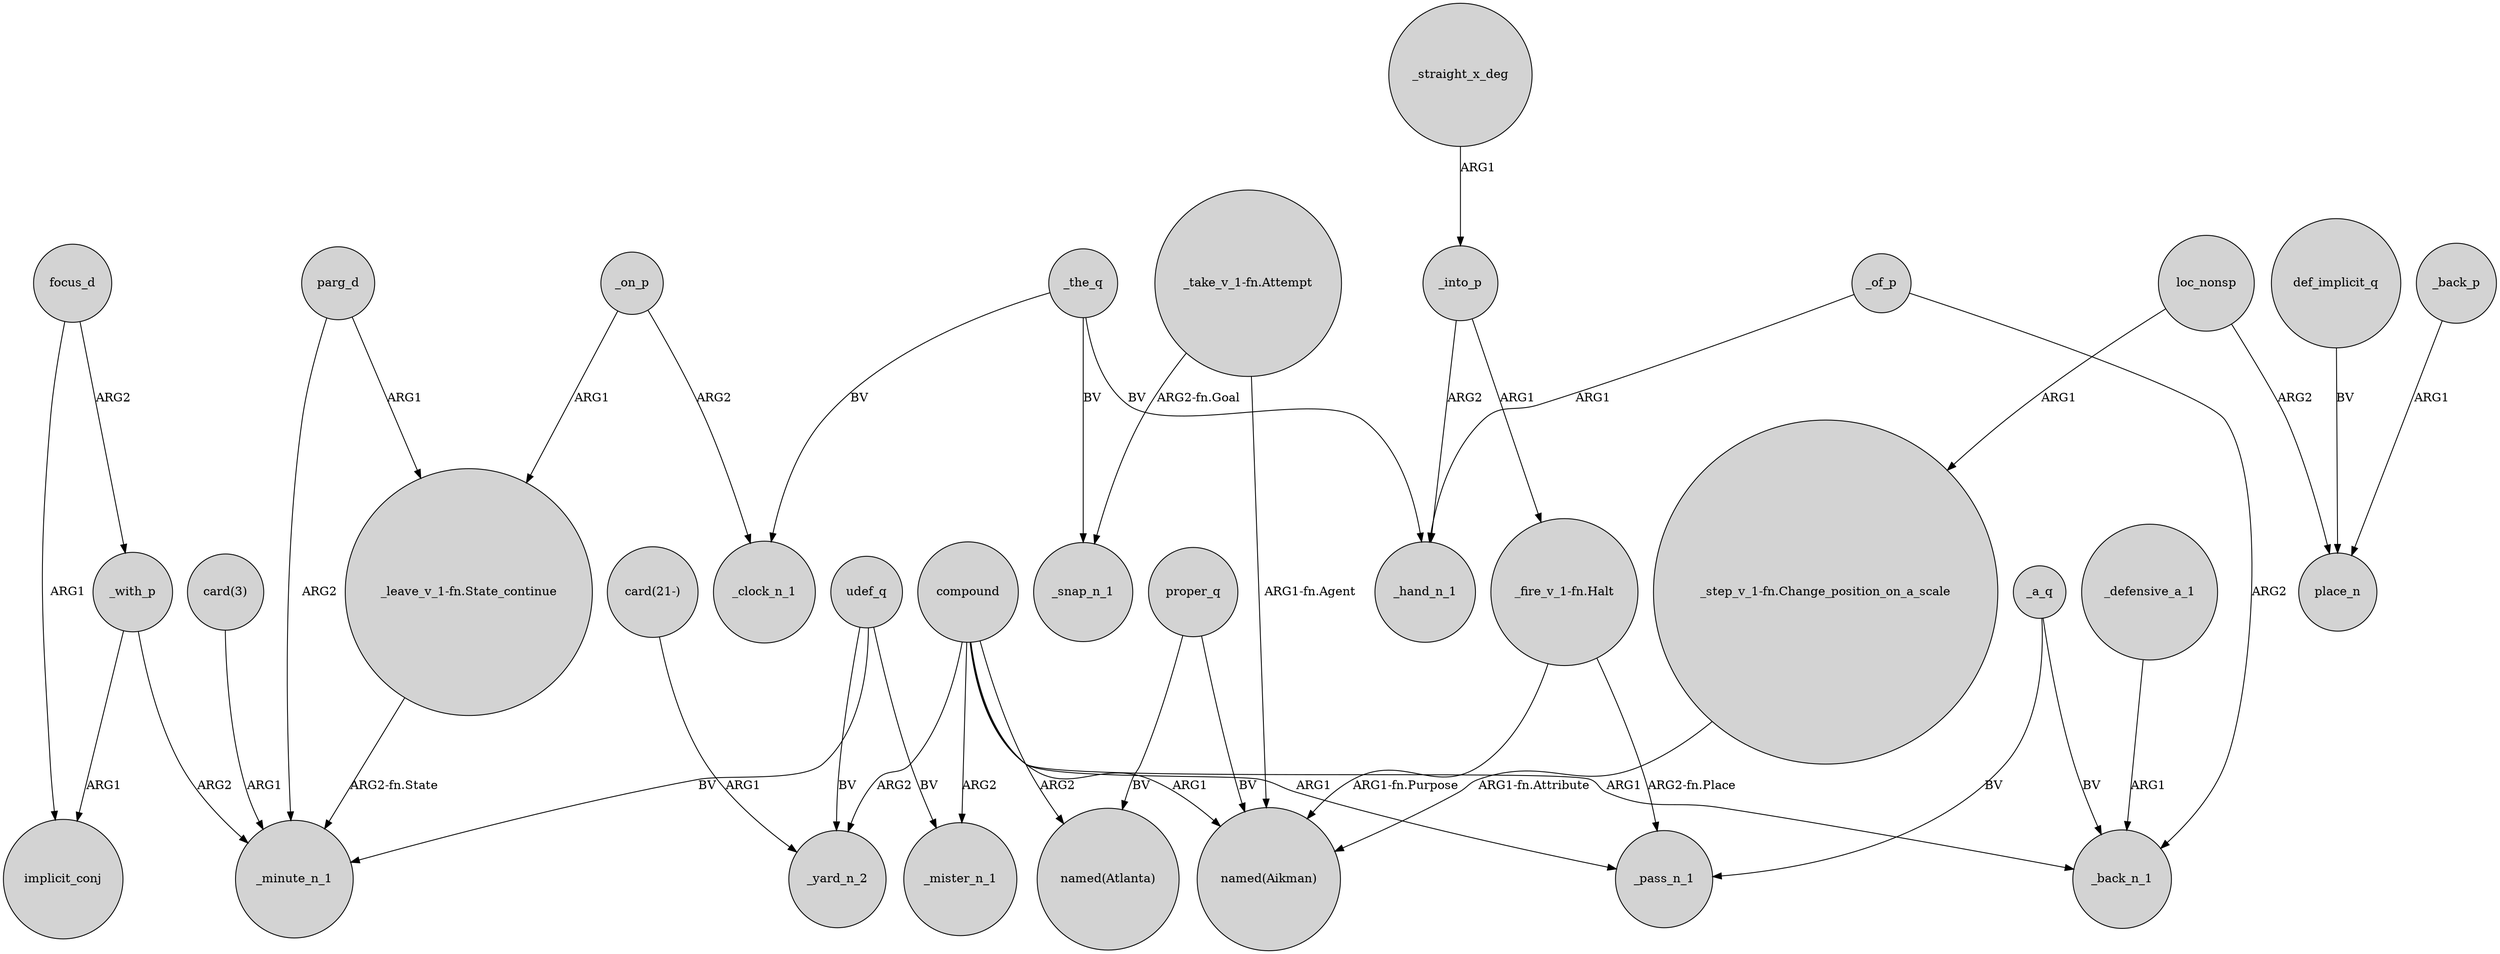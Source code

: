 digraph {
	node [shape=circle style=filled]
	udef_q -> _minute_n_1 [label=BV]
	"_fire_v_1-fn.Halt" -> "named(Aikman)" [label="ARG1-fn.Purpose"]
	compound -> _mister_n_1 [label=ARG2]
	"card(21-)" -> _yard_n_2 [label=ARG1]
	focus_d -> _with_p [label=ARG2]
	def_implicit_q -> place_n [label=BV]
	"_leave_v_1-fn.State_continue" -> _minute_n_1 [label="ARG2-fn.State"]
	_with_p -> implicit_conj [label=ARG1]
	proper_q -> "named(Atlanta)" [label=BV]
	_into_p -> "_fire_v_1-fn.Halt" [label=ARG1]
	_a_q -> _pass_n_1 [label=BV]
	_a_q -> _back_n_1 [label=BV]
	_the_q -> _snap_n_1 [label=BV]
	udef_q -> _mister_n_1 [label=BV]
	_of_p -> _back_n_1 [label=ARG2]
	_defensive_a_1 -> _back_n_1 [label=ARG1]
	"_take_v_1-fn.Attempt" -> "named(Aikman)" [label="ARG1-fn.Agent"]
	parg_d -> _minute_n_1 [label=ARG2]
	_of_p -> _hand_n_1 [label=ARG1]
	_the_q -> _hand_n_1 [label=BV]
	_on_p -> "_leave_v_1-fn.State_continue" [label=ARG1]
	compound -> "named(Aikman)" [label=ARG1]
	_back_p -> place_n [label=ARG1]
	"_fire_v_1-fn.Halt" -> _pass_n_1 [label="ARG2-fn.Place"]
	compound -> _yard_n_2 [label=ARG2]
	compound -> "named(Atlanta)" [label=ARG2]
	focus_d -> implicit_conj [label=ARG1]
	"card(3)" -> _minute_n_1 [label=ARG1]
	"_take_v_1-fn.Attempt" -> _snap_n_1 [label="ARG2-fn.Goal"]
	proper_q -> "named(Aikman)" [label=BV]
	_with_p -> _minute_n_1 [label=ARG2]
	udef_q -> _yard_n_2 [label=BV]
	_straight_x_deg -> _into_p [label=ARG1]
	compound -> _back_n_1 [label=ARG1]
	loc_nonsp -> place_n [label=ARG2]
	_into_p -> _hand_n_1 [label=ARG2]
	_the_q -> _clock_n_1 [label=BV]
	"_step_v_1-fn.Change_position_on_a_scale" -> "named(Aikman)" [label="ARG1-fn.Attribute"]
	_on_p -> _clock_n_1 [label=ARG2]
	loc_nonsp -> "_step_v_1-fn.Change_position_on_a_scale" [label=ARG1]
	compound -> _pass_n_1 [label=ARG1]
	parg_d -> "_leave_v_1-fn.State_continue" [label=ARG1]
}
